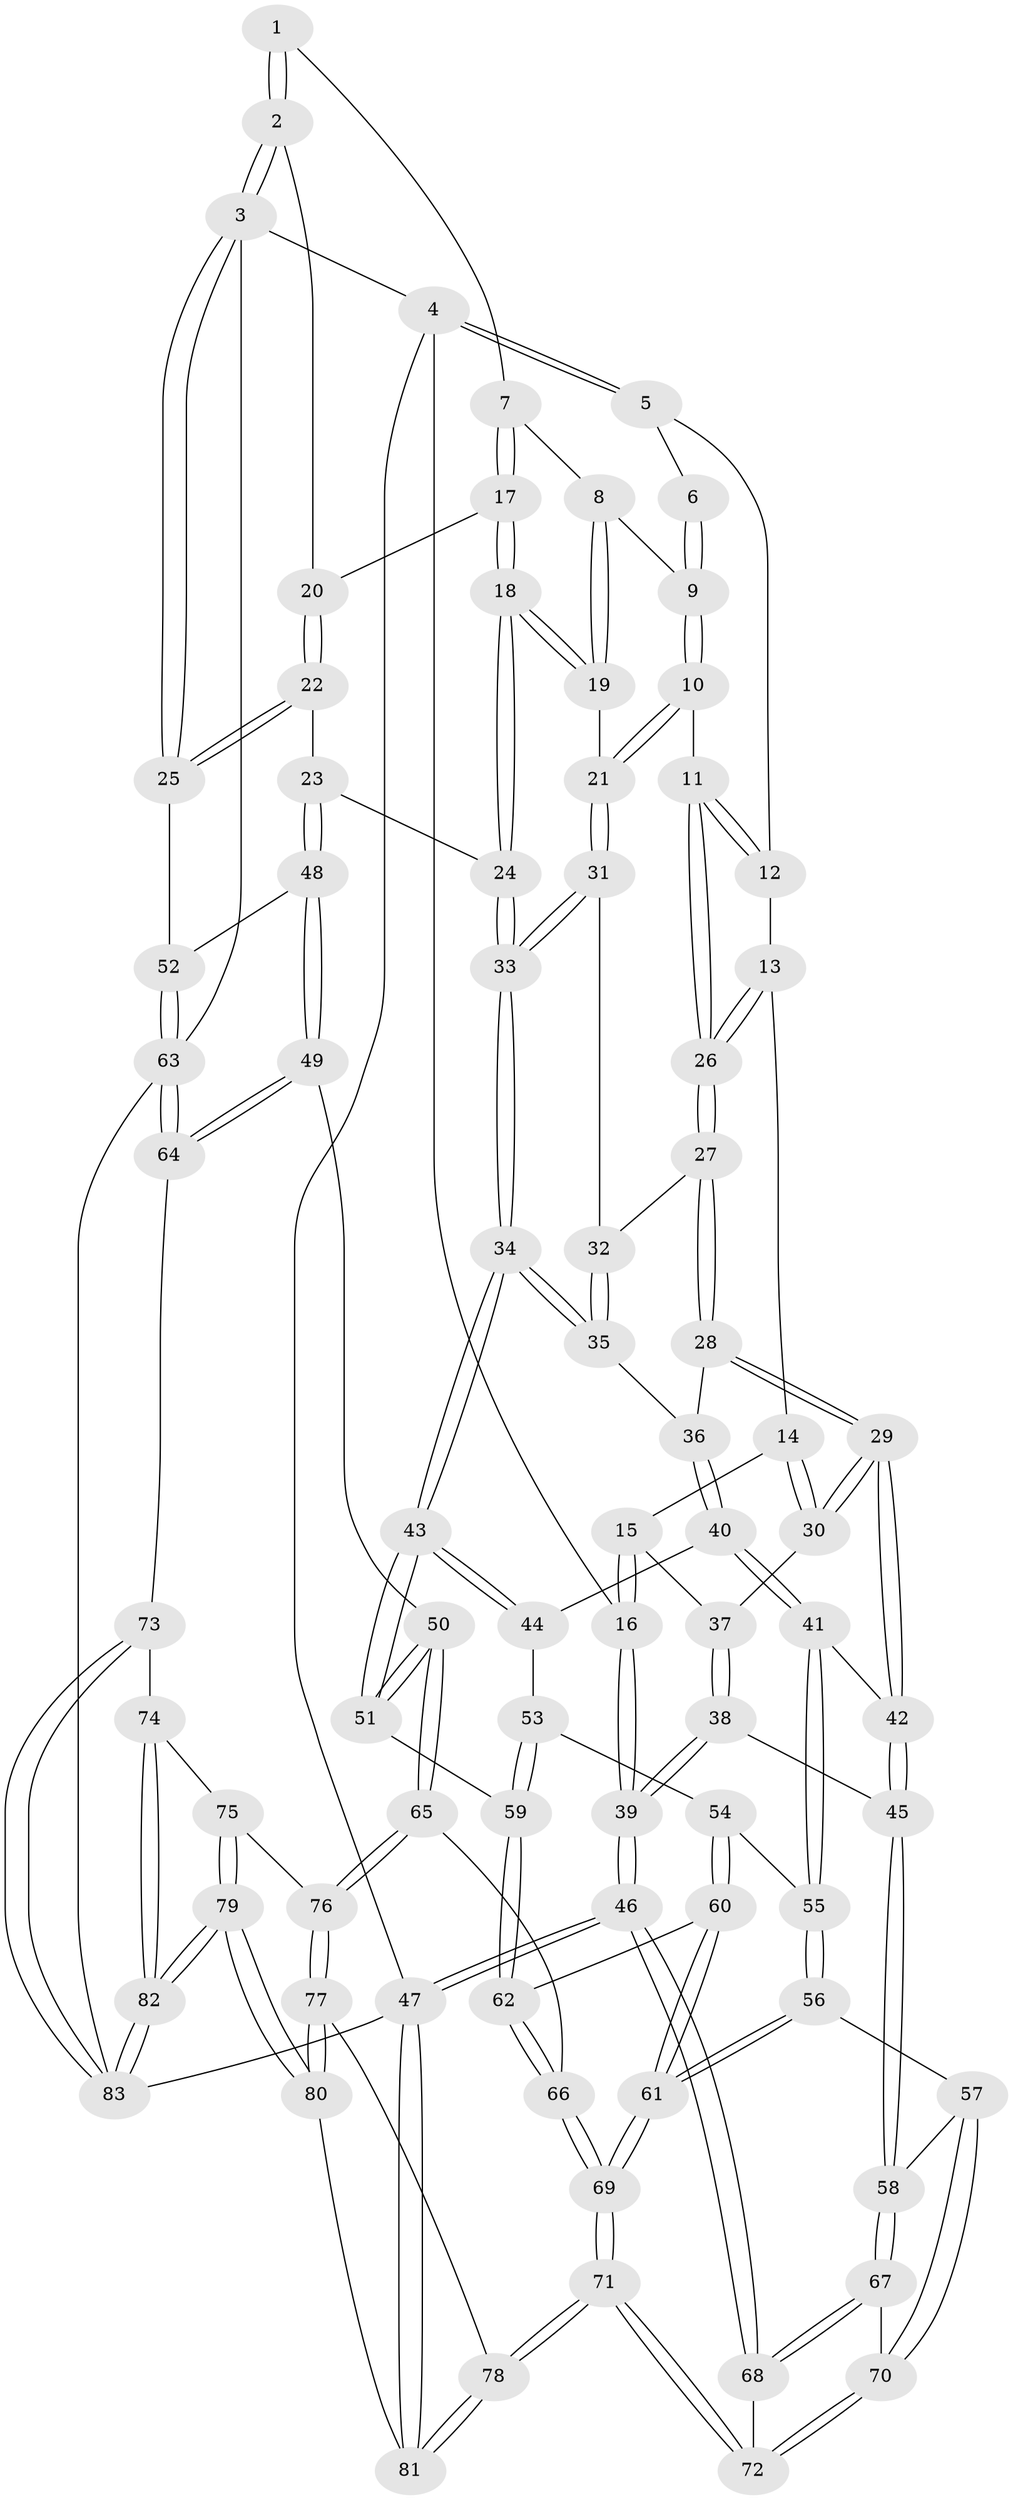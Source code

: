 // coarse degree distribution, {8: 0.017241379310344827, 3: 0.1206896551724138, 4: 0.3448275862068966, 5: 0.3103448275862069, 6: 0.1896551724137931, 7: 0.017241379310344827}
// Generated by graph-tools (version 1.1) at 2025/21/03/04/25 18:21:22]
// undirected, 83 vertices, 204 edges
graph export_dot {
graph [start="1"]
  node [color=gray90,style=filled];
  1 [pos="+0.7232752439921493+0"];
  2 [pos="+1+0"];
  3 [pos="+1+0"];
  4 [pos="+0+0"];
  5 [pos="+0.06388809897174742+0"];
  6 [pos="+0.44365119609442516+0"];
  7 [pos="+0.7362336916638674+0"];
  8 [pos="+0.6007683755951533+0.07511147347629796"];
  9 [pos="+0.4472586020805052+0.008631538792036684"];
  10 [pos="+0.4173265839967657+0.08776993789869668"];
  11 [pos="+0.2977878278931868+0.14162236782240434"];
  12 [pos="+0.13679710968290815+0"];
  13 [pos="+0.18491068160953728+0.16132369711817174"];
  14 [pos="+0.06738087505410266+0.15331553736653464"];
  15 [pos="+0+0.0993807688208717"];
  16 [pos="+0+0"];
  17 [pos="+0.7401259000944216+0.006754712806550473"];
  18 [pos="+0.7162401245411304+0.24989315726816738"];
  19 [pos="+0.5988699576760709+0.1591459108101817"];
  20 [pos="+0.8957424299672457+0.09457142801218768"];
  21 [pos="+0.4802908511899586+0.17835374927552597"];
  22 [pos="+0.9330625868142314+0.17984075659411677"];
  23 [pos="+0.7444416714715152+0.30900507196311583"];
  24 [pos="+0.7376079430235141+0.3068719409007924"];
  25 [pos="+1+0.22897888349410025"];
  26 [pos="+0.2654710874698601+0.18661041088406946"];
  27 [pos="+0.26615657288530703+0.19840141060253777"];
  28 [pos="+0.25982345105998195+0.2339070397496268"];
  29 [pos="+0.17202545928976387+0.34817807953417357"];
  30 [pos="+0.15958291288636905+0.33560850097270967"];
  31 [pos="+0.4803882887194364+0.19316814673145963"];
  32 [pos="+0.412025217432907+0.2615105206610465"];
  33 [pos="+0.5791372889425731+0.3804366071290406"];
  34 [pos="+0.5433295483105204+0.4211538880422589"];
  35 [pos="+0.408007772988822+0.3376782966257224"];
  36 [pos="+0.35485293851249655+0.34069612937591204"];
  37 [pos="+0.059406216033037196+0.2819561571952132"];
  38 [pos="+0+0.49639814740535754"];
  39 [pos="+0+0.5037624294567774"];
  40 [pos="+0.315872894316281+0.4022106937050021"];
  41 [pos="+0.2211570480150059+0.45448248210459014"];
  42 [pos="+0.161342487506885+0.42904227487544844"];
  43 [pos="+0.5393297982650354+0.43537461613379447"];
  44 [pos="+0.41345673779102476+0.4584593363583015"];
  45 [pos="+0.02521750583242482+0.49802200843953826"];
  46 [pos="+0+0.807824356991047"];
  47 [pos="+0+1"];
  48 [pos="+0.8516980852497218+0.45342434022948863"];
  49 [pos="+0.7952956826098346+0.6559833659027021"];
  50 [pos="+0.5814729503273945+0.5927607341625074"];
  51 [pos="+0.5478210081308762+0.5193296535357049"];
  52 [pos="+1+0.4174027252855491"];
  53 [pos="+0.333404638555056+0.5181176198316323"];
  54 [pos="+0.3118858916833303+0.5183480693114115"];
  55 [pos="+0.23031434156998312+0.4661302819125207"];
  56 [pos="+0.22953597431575967+0.6496340012489229"];
  57 [pos="+0.1977785340262895+0.6564142629654874"];
  58 [pos="+0.11527828500188221+0.6218415143123963"];
  59 [pos="+0.3993780398955549+0.5739565881581297"];
  60 [pos="+0.3058387074550543+0.6355262230615764"];
  61 [pos="+0.25864332902397075+0.658058431084203"];
  62 [pos="+0.3714340712675066+0.6472707624779289"];
  63 [pos="+1+0.7804807367400899"];
  64 [pos="+0.8455512112324747+0.7576978896672659"];
  65 [pos="+0.4811493825564229+0.7457314770018948"];
  66 [pos="+0.45284040802878056+0.7442851835577022"];
  67 [pos="+0.09373890637454643+0.6914591976934411"];
  68 [pos="+0+0.8031059520682408"];
  69 [pos="+0.30690906381466126+0.8218978484117558"];
  70 [pos="+0.1604128795317135+0.7911352355637995"];
  71 [pos="+0.23876916538724938+0.9159877852207511"];
  72 [pos="+0.16285923070066086+0.8482114621064867"];
  73 [pos="+0.8191155484649001+0.7959906533579536"];
  74 [pos="+0.7273687232978833+0.8439265688881021"];
  75 [pos="+0.6056094962814855+0.8470558322169686"];
  76 [pos="+0.5413241829456907+0.8369002459066446"];
  77 [pos="+0.5398891399818232+0.8398104264475914"];
  78 [pos="+0.25621631328895617+1"];
  79 [pos="+0.6134215448913246+1"];
  80 [pos="+0.5044830168066655+1"];
  81 [pos="+0.24873020979871385+1"];
  82 [pos="+0.6161230346226009+1"];
  83 [pos="+0.9272712318941212+1"];
  1 -- 2;
  1 -- 2;
  1 -- 7;
  2 -- 3;
  2 -- 3;
  2 -- 20;
  3 -- 4;
  3 -- 25;
  3 -- 25;
  3 -- 63;
  4 -- 5;
  4 -- 5;
  4 -- 16;
  4 -- 47;
  5 -- 6;
  5 -- 12;
  6 -- 9;
  6 -- 9;
  7 -- 8;
  7 -- 17;
  7 -- 17;
  8 -- 9;
  8 -- 19;
  8 -- 19;
  9 -- 10;
  9 -- 10;
  10 -- 11;
  10 -- 21;
  10 -- 21;
  11 -- 12;
  11 -- 12;
  11 -- 26;
  11 -- 26;
  12 -- 13;
  13 -- 14;
  13 -- 26;
  13 -- 26;
  14 -- 15;
  14 -- 30;
  14 -- 30;
  15 -- 16;
  15 -- 16;
  15 -- 37;
  16 -- 39;
  16 -- 39;
  17 -- 18;
  17 -- 18;
  17 -- 20;
  18 -- 19;
  18 -- 19;
  18 -- 24;
  18 -- 24;
  19 -- 21;
  20 -- 22;
  20 -- 22;
  21 -- 31;
  21 -- 31;
  22 -- 23;
  22 -- 25;
  22 -- 25;
  23 -- 24;
  23 -- 48;
  23 -- 48;
  24 -- 33;
  24 -- 33;
  25 -- 52;
  26 -- 27;
  26 -- 27;
  27 -- 28;
  27 -- 28;
  27 -- 32;
  28 -- 29;
  28 -- 29;
  28 -- 36;
  29 -- 30;
  29 -- 30;
  29 -- 42;
  29 -- 42;
  30 -- 37;
  31 -- 32;
  31 -- 33;
  31 -- 33;
  32 -- 35;
  32 -- 35;
  33 -- 34;
  33 -- 34;
  34 -- 35;
  34 -- 35;
  34 -- 43;
  34 -- 43;
  35 -- 36;
  36 -- 40;
  36 -- 40;
  37 -- 38;
  37 -- 38;
  38 -- 39;
  38 -- 39;
  38 -- 45;
  39 -- 46;
  39 -- 46;
  40 -- 41;
  40 -- 41;
  40 -- 44;
  41 -- 42;
  41 -- 55;
  41 -- 55;
  42 -- 45;
  42 -- 45;
  43 -- 44;
  43 -- 44;
  43 -- 51;
  43 -- 51;
  44 -- 53;
  45 -- 58;
  45 -- 58;
  46 -- 47;
  46 -- 47;
  46 -- 68;
  46 -- 68;
  47 -- 81;
  47 -- 81;
  47 -- 83;
  48 -- 49;
  48 -- 49;
  48 -- 52;
  49 -- 50;
  49 -- 64;
  49 -- 64;
  50 -- 51;
  50 -- 51;
  50 -- 65;
  50 -- 65;
  51 -- 59;
  52 -- 63;
  52 -- 63;
  53 -- 54;
  53 -- 59;
  53 -- 59;
  54 -- 55;
  54 -- 60;
  54 -- 60;
  55 -- 56;
  55 -- 56;
  56 -- 57;
  56 -- 61;
  56 -- 61;
  57 -- 58;
  57 -- 70;
  57 -- 70;
  58 -- 67;
  58 -- 67;
  59 -- 62;
  59 -- 62;
  60 -- 61;
  60 -- 61;
  60 -- 62;
  61 -- 69;
  61 -- 69;
  62 -- 66;
  62 -- 66;
  63 -- 64;
  63 -- 64;
  63 -- 83;
  64 -- 73;
  65 -- 66;
  65 -- 76;
  65 -- 76;
  66 -- 69;
  66 -- 69;
  67 -- 68;
  67 -- 68;
  67 -- 70;
  68 -- 72;
  69 -- 71;
  69 -- 71;
  70 -- 72;
  70 -- 72;
  71 -- 72;
  71 -- 72;
  71 -- 78;
  71 -- 78;
  73 -- 74;
  73 -- 83;
  73 -- 83;
  74 -- 75;
  74 -- 82;
  74 -- 82;
  75 -- 76;
  75 -- 79;
  75 -- 79;
  76 -- 77;
  76 -- 77;
  77 -- 78;
  77 -- 80;
  77 -- 80;
  78 -- 81;
  78 -- 81;
  79 -- 80;
  79 -- 80;
  79 -- 82;
  79 -- 82;
  80 -- 81;
  82 -- 83;
  82 -- 83;
}
